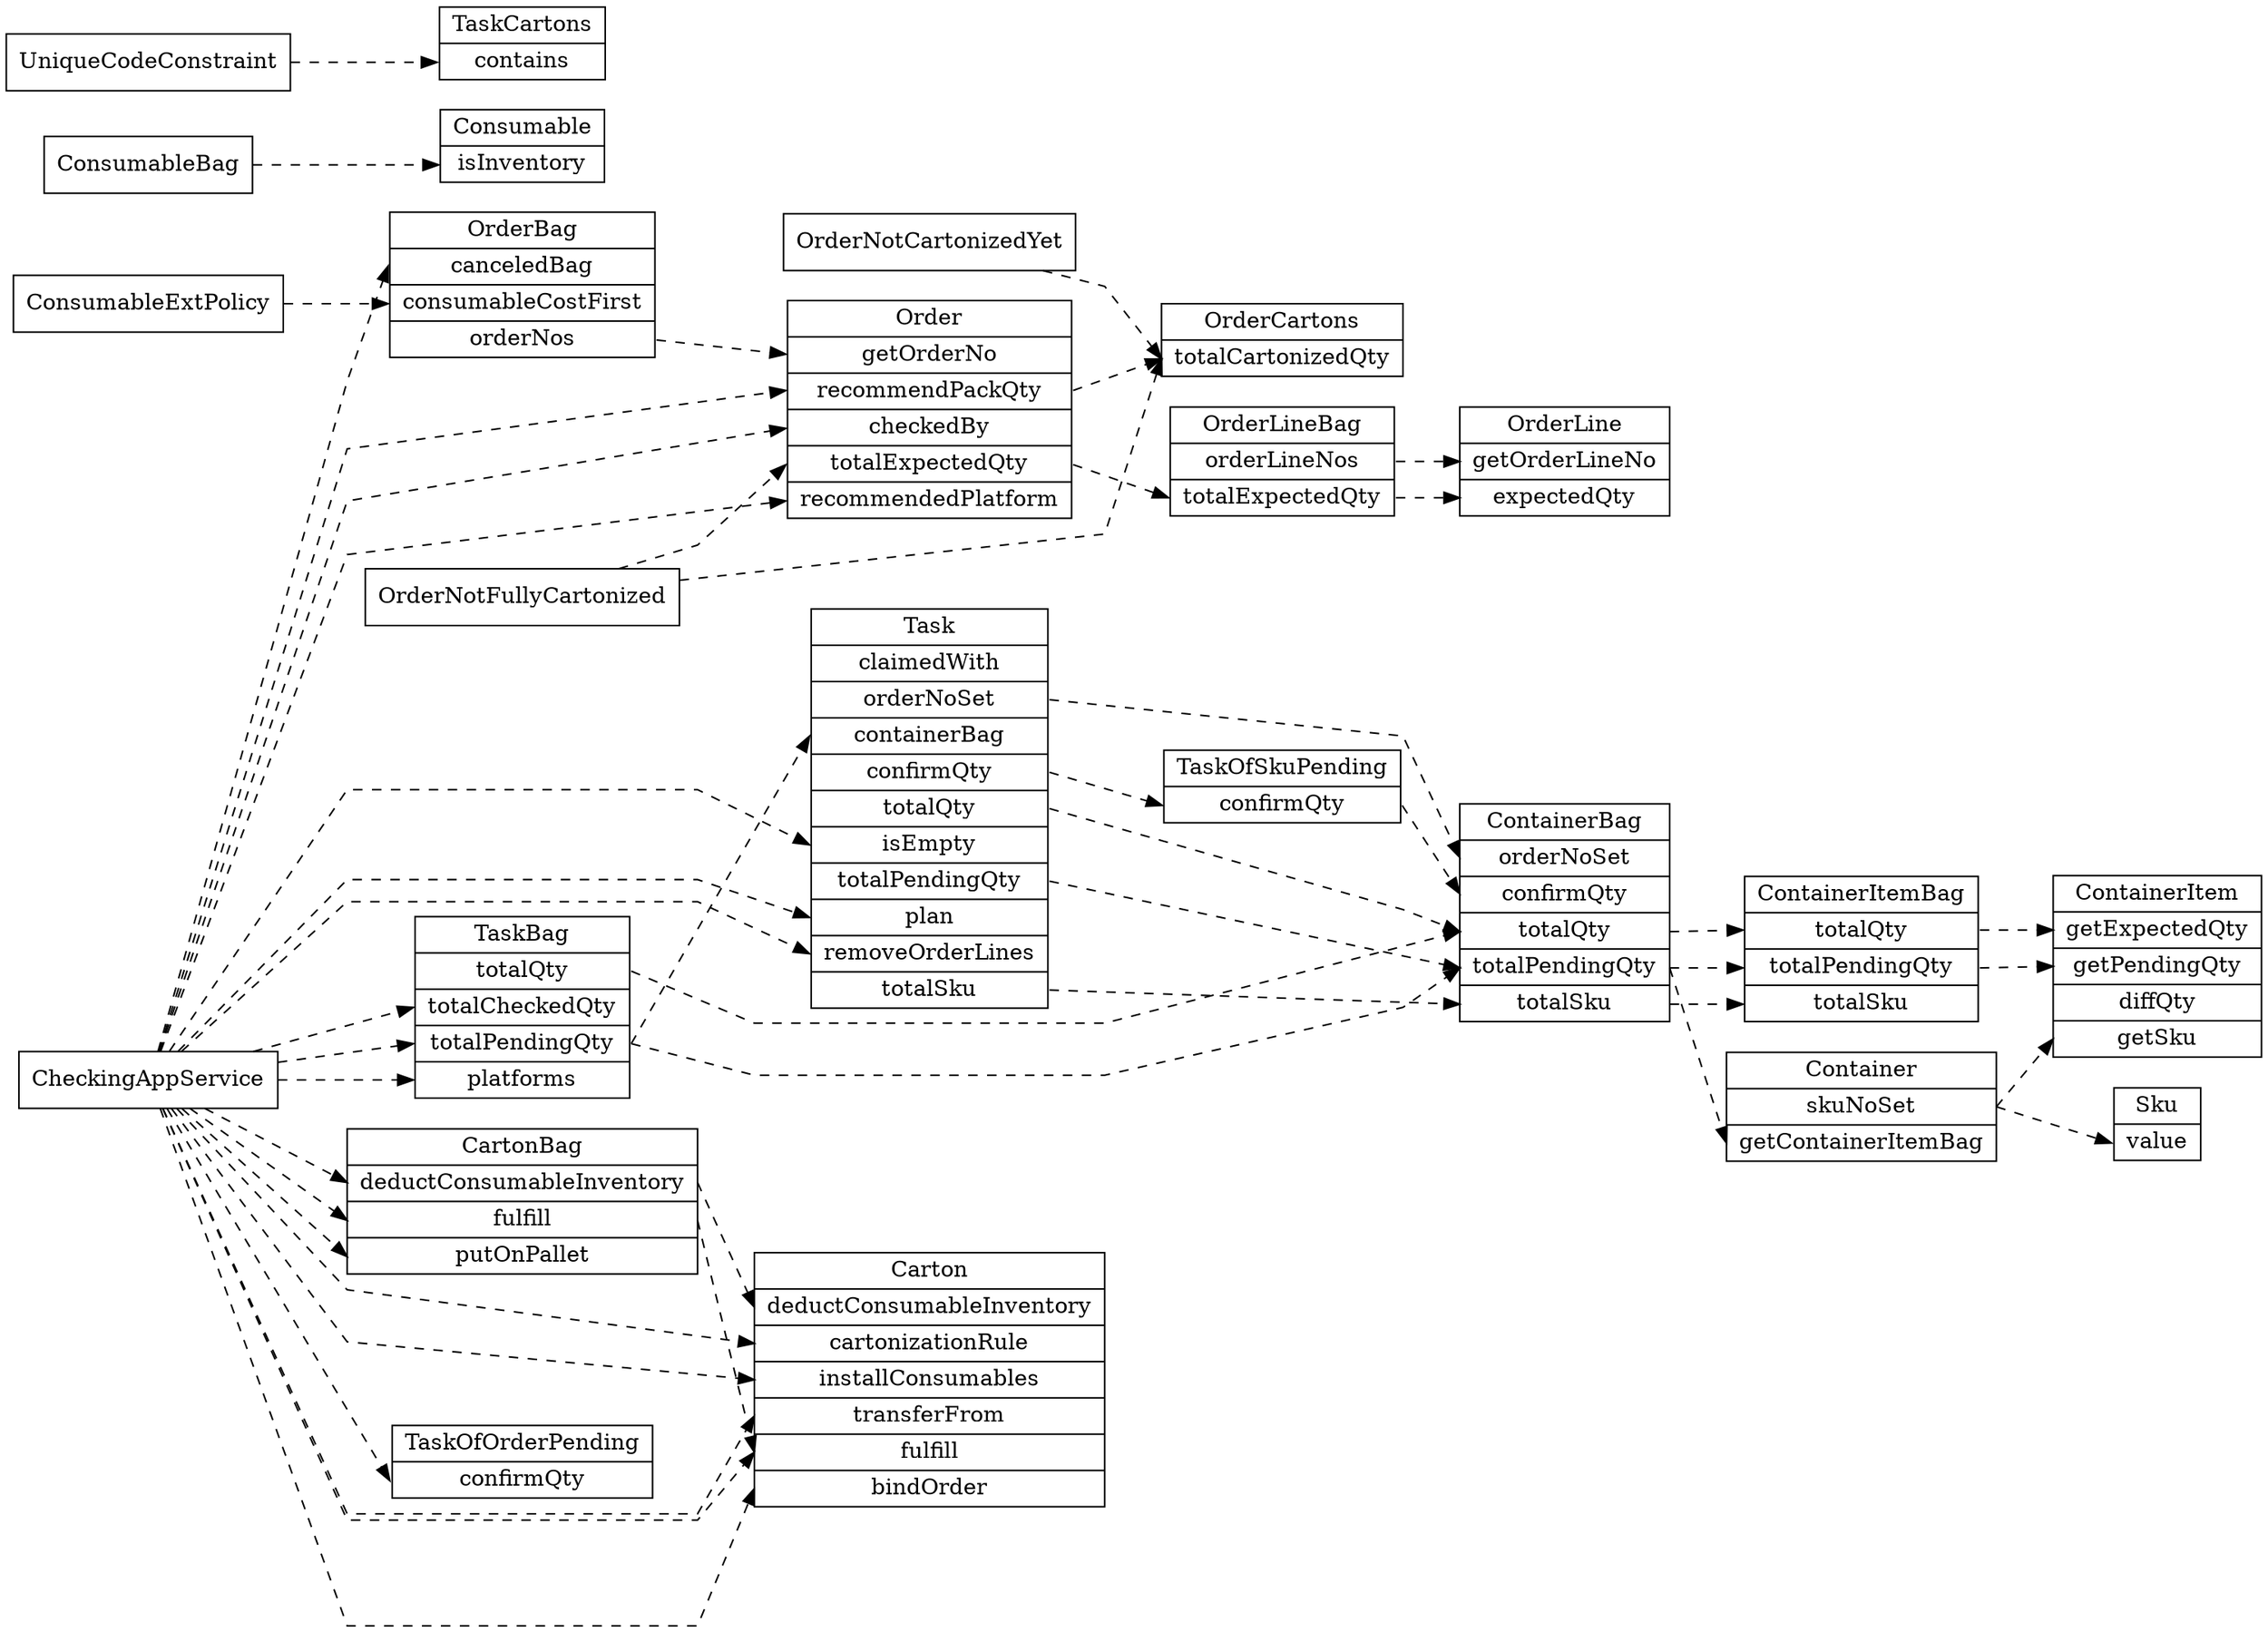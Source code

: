 digraph G {
   labelloc = "t";
   rankdir=LR;
   splines = polyline;
   node [shape=record];
   edge [style = dashed, fontsize=10];

   Carton [label="<Carton> Carton|<deductConsumableInventory> deductConsumableInventory|<cartonizationRule> cartonizationRule|<installConsumables> installConsumables|<transferFrom> transferFrom|<fulfill> fulfill|<bindOrder> bindOrder"];
   CartonBag [label="<CartonBag> CartonBag|<deductConsumableInventory> deductConsumableInventory|<fulfill> fulfill|<putOnPallet> putOnPallet"];
   Consumable [label="<Consumable> Consumable|<isInventory> isInventory"];
   Container [label="<Container> Container|<skuNoSet> skuNoSet|<getContainerItemBag> getContainerItemBag"];
   ContainerBag [label="<ContainerBag> ContainerBag|<orderNoSet> orderNoSet|<confirmQty> confirmQty|<totalQty> totalQty|<totalPendingQty> totalPendingQty|<totalSku> totalSku"];
   ContainerItem [label="<ContainerItem> ContainerItem|<getExpectedQty> getExpectedQty|<getPendingQty> getPendingQty|<diffQty> diffQty|<getSku> getSku"];
   ContainerItemBag [label="<ContainerItemBag> ContainerItemBag|<totalQty> totalQty|<totalPendingQty> totalPendingQty|<totalSku> totalSku"];
   Order [label="<Order> Order|<getOrderNo> getOrderNo|<recommendPackQty> recommendPackQty|<checkedBy> checkedBy|<totalExpectedQty> totalExpectedQty|<recommendedPlatform> recommendedPlatform"];
   OrderBag [label="<OrderBag> OrderBag|<canceledBag> canceledBag|<consumableCostFirst> consumableCostFirst|<orderNos> orderNos"];
   OrderCartons [label="<OrderCartons> OrderCartons|<totalCartonizedQty> totalCartonizedQty"];
   OrderLine [label="<OrderLine> OrderLine|<getOrderLineNo> getOrderLineNo|<expectedQty> expectedQty"];
   OrderLineBag [label="<OrderLineBag> OrderLineBag|<orderLineNos> orderLineNos|<totalExpectedQty> totalExpectedQty"];
   Sku [label="<Sku> Sku|<value> value"];
   Task [label="<Task> Task|<claimedWith> claimedWith|<orderNoSet> orderNoSet|<containerBag> containerBag|<confirmQty> confirmQty|<totalQty> totalQty|<isEmpty> isEmpty|<totalPendingQty> totalPendingQty|<plan> plan|<removeOrderLines> removeOrderLines|<totalSku> totalSku"];
   TaskBag [label="<TaskBag> TaskBag|<totalQty> totalQty|<totalCheckedQty> totalCheckedQty|<totalPendingQty> totalPendingQty|<platforms> platforms"];
   TaskCartons [label="<TaskCartons> TaskCartons|<contains> contains"];
   TaskOfOrderPending [label="<TaskOfOrderPending> TaskOfOrderPending|<confirmQty> confirmQty"];
   TaskOfSkuPending [label="<TaskOfSkuPending> TaskOfSkuPending|<confirmQty> confirmQty"];

   CartonBag:deductConsumableInventory -> Carton:deductConsumableInventory
   CartonBag:fulfill -> Carton:fulfill
   CheckingAppService -> TaskOfOrderPending:confirmQty
   CheckingAppService -> CartonBag:fulfill
   CheckingAppService -> CartonBag:putOnPallet
   CheckingAppService -> Order:checkedBy
   CheckingAppService -> CartonBag:deductConsumableInventory
   CheckingAppService -> Carton:cartonizationRule
   CheckingAppService -> Carton:bindOrder
   CheckingAppService -> Carton:transferFrom
   CheckingAppService -> OrderBag:canceledBag
   CheckingAppService -> Order:recommendPackQty
   CheckingAppService -> Carton:installConsumables
   CheckingAppService -> Carton:fulfill
   CheckingAppService -> Order:recommendedPlatform
   CheckingAppService -> TaskBag:platforms
   CheckingAppService -> TaskBag:totalCheckedQty
   CheckingAppService -> TaskBag:totalPendingQty
   CheckingAppService -> Task:removeOrderLines
   CheckingAppService -> Task:isEmpty
   CheckingAppService -> Task:plan
   ConsumableBag:inventoryControlBag -> Consumable:isInventory
   ConsumableExtPolicy -> OrderBag:consumableCostFirst
   ContainerBag:totalPendingQty -> ContainerItemBag:totalPendingQty
   ContainerBag:totalPendingQty -> Container:getContainerItemBag
   ContainerBag:totalQty -> ContainerItemBag:totalQty
   ContainerBag:totalSku -> ContainerItemBag:totalSku
   ContainerItemBag:totalPendingQty -> ContainerItem:getPendingQty
   ContainerItemBag:totalQty -> ContainerItem:getExpectedQty
   Container:skuNoSet -> Sku:value
   Container:skuNoSet -> ContainerItem:getSku
   OrderBag:orderNos -> Order:getOrderNo
   OrderLineBag:orderLineNos -> OrderLine:getOrderLineNo
   OrderLineBag:totalExpectedQty -> OrderLine:expectedQty
   OrderNotCartonizedYet -> OrderCartons:totalCartonizedQty
   OrderNotFullyCartonized -> Order:totalExpectedQty
   OrderNotFullyCartonized -> OrderCartons:totalCartonizedQty
   Order:recommendPackQty -> OrderCartons:totalCartonizedQty
   Order:totalExpectedQty -> OrderLineBag:totalExpectedQty
   TaskBag:totalPendingQty -> ContainerBag:totalPendingQty
   TaskBag:totalPendingQty -> Task:containerBag
   TaskBag:totalQty -> ContainerBag:totalQty
   TaskOfSkuPending:confirmQty -> ContainerBag:confirmQty
   Task:confirmQty -> TaskOfSkuPending:confirmQty
   Task:orderNoSet -> ContainerBag:orderNoSet
   Task:totalPendingQty -> ContainerBag:totalPendingQty
   Task:totalQty -> ContainerBag:totalQty
   Task:totalSku -> ContainerBag:totalSku
   UniqueCodeConstraint -> TaskCartons:contains
}